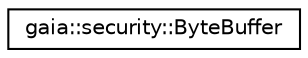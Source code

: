 digraph G
{
  edge [fontname="Helvetica",fontsize="10",labelfontname="Helvetica",labelfontsize="10"];
  node [fontname="Helvetica",fontsize="10",shape=record];
  rankdir=LR;
  Node1 [label="gaia::security::ByteBuffer",height=0.2,width=0.4,color="black", fillcolor="white", style="filled",URL="$d5/d4c/classgaia_1_1security_1_1_byte_buffer.html"];
}
